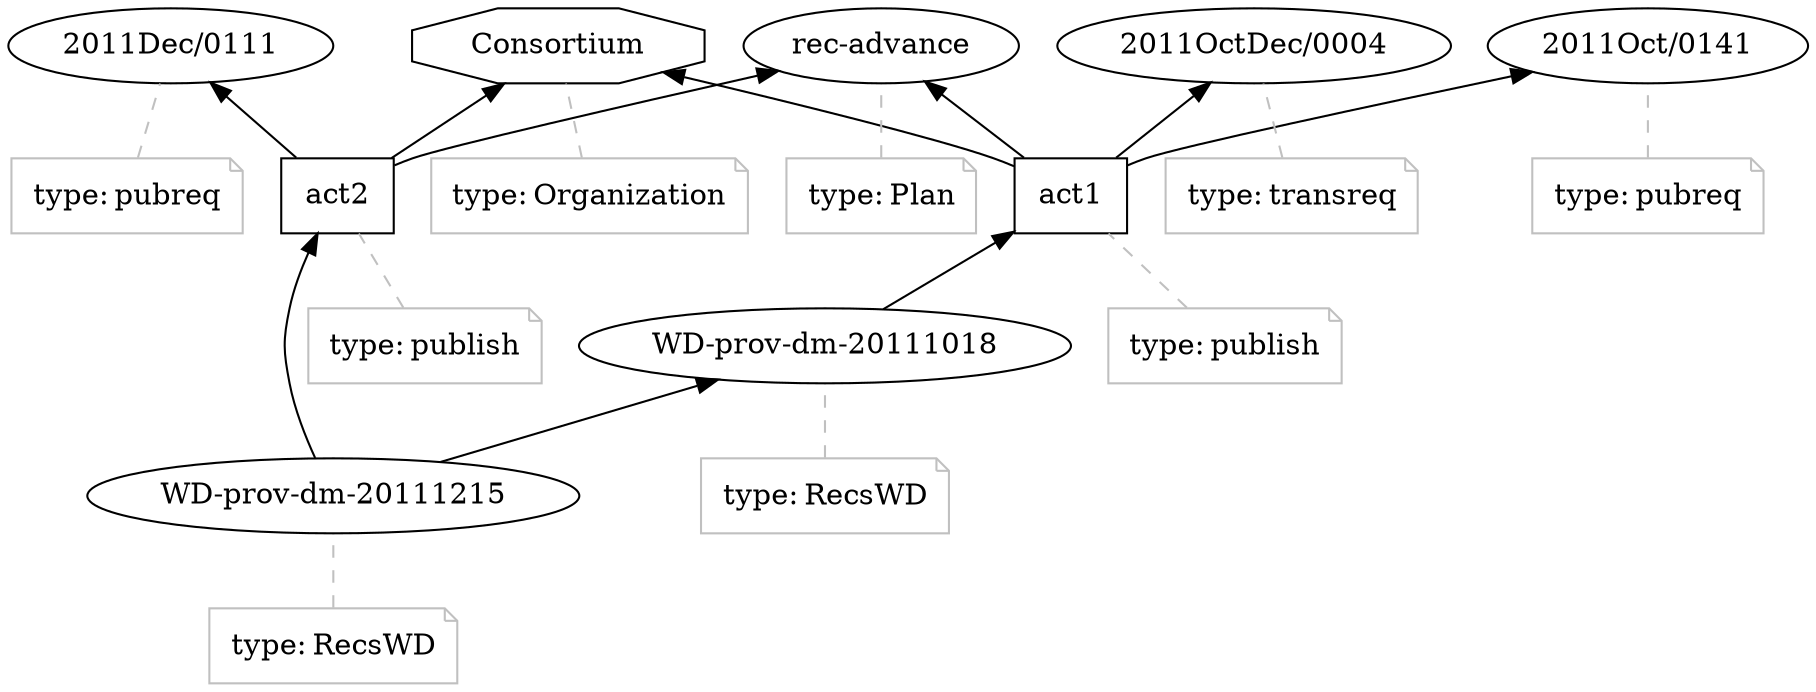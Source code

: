 digraph OPMGraph { rankdir="BT"; 
nact1 [label="act1",shape="polygon",sides="4"]
nann0 [color="gray",fontcolor="black",label=<<TABLE cellpadding="0" border="0">
	<TR>
	    <TD align="left">type:</TD>
	    <TD align="left">publish</TD>
	</TR>
    </TABLE>>
,shape="note"]
nann0 -> nact1 [style="dashed",color="gray",arrowhead="none"]
nact2 [label="act2",shape="polygon",sides="4"]
nann1 [color="gray",fontcolor="black",label=<<TABLE cellpadding="0" border="0">
	<TR>
	    <TD align="left">type:</TD>
	    <TD align="left">publish</TD>
	</TR>
    </TABLE>>
,shape="note"]
nann1 -> nact2 [style="dashed",color="gray",arrowhead="none"]
nWD_prov_dm_20111018 [label="WD-prov-dm-20111018"]
nann2 [color="gray",fontcolor="black",label=<<TABLE cellpadding="0" border="0">
	<TR>
	    <TD align="left">type:</TD>
	    <TD align="left">RecsWD</TD>
	</TR>
    </TABLE>>
,shape="note"]
nann2 -> nWD_prov_dm_20111018 [style="dashed",color="gray",arrowhead="none"]
nWD_prov_dm_20111215 [label="WD-prov-dm-20111215"]
nann3 [color="gray",fontcolor="black",label=<<TABLE cellpadding="0" border="0">
	<TR>
	    <TD align="left">type:</TD>
	    <TD align="left">RecsWD</TD>
	</TR>
    </TABLE>>
,shape="note"]
nann3 -> nWD_prov_dm_20111215 [style="dashed",color="gray",arrowhead="none"]
nrec_advance [label="rec-advance"]
nann4 [color="gray",fontcolor="black",label=<<TABLE cellpadding="0" border="0">
	<TR>
	    <TD align="left">type:</TD>
	    <TD align="left">Plan</TD>
	</TR>
    </TABLE>>
,shape="note"]
nann4 -> nrec_advance [style="dashed",color="gray",arrowhead="none"]
n2011OctDec_0004 [label="2011OctDec/0004"]
nann5 [color="gray",fontcolor="black",label=<<TABLE cellpadding="0" border="0">
	<TR>
	    <TD align="left">type:</TD>
	    <TD align="left">transreq</TD>
	</TR>
    </TABLE>>
,shape="note"]
nann5 -> n2011OctDec_0004 [style="dashed",color="gray",arrowhead="none"]
n2011Oct_0141 [label="2011Oct/0141"]
nann6 [color="gray",fontcolor="black",label=<<TABLE cellpadding="0" border="0">
	<TR>
	    <TD align="left">type:</TD>
	    <TD align="left">pubreq</TD>
	</TR>
    </TABLE>>
,shape="note"]
nann6 -> n2011Oct_0141 [style="dashed",color="gray",arrowhead="none"]
n2011Dec_0111 [label="2011Dec/0111"]
nann7 [color="gray",fontcolor="black",label=<<TABLE cellpadding="0" border="0">
	<TR>
	    <TD align="left">type:</TD>
	    <TD align="left">pubreq</TD>
	</TR>
    </TABLE>>
,shape="note"]
nann7 -> n2011Dec_0111 [style="dashed",color="gray",arrowhead="none"]
nConsortium [label="Consortium",shape="polygon",sides="8"]
nann8 [color="gray",fontcolor="black",label=<<TABLE cellpadding="0" border="0">
	<TR>
	    <TD align="left">type:</TD>
	    <TD align="left">Organization</TD>
	</TR>
    </TABLE>>
,shape="note"]
nann8 -> nConsortium [style="dashed",color="gray",arrowhead="none"]
nWD_prov_dm_20111215 -> nWD_prov_dm_20111018 []
nWD_prov_dm_20111018 -> nact1 []
nWD_prov_dm_20111215 -> nact2 []
nact1 -> n2011OctDec_0004 []
nact1 -> n2011Oct_0141 []
nact2 -> n2011Dec_0111 []
nact1 -> nConsortium []
nact1 -> nrec_advance []
nact2 -> nConsortium []
nact2 -> nrec_advance []
}
